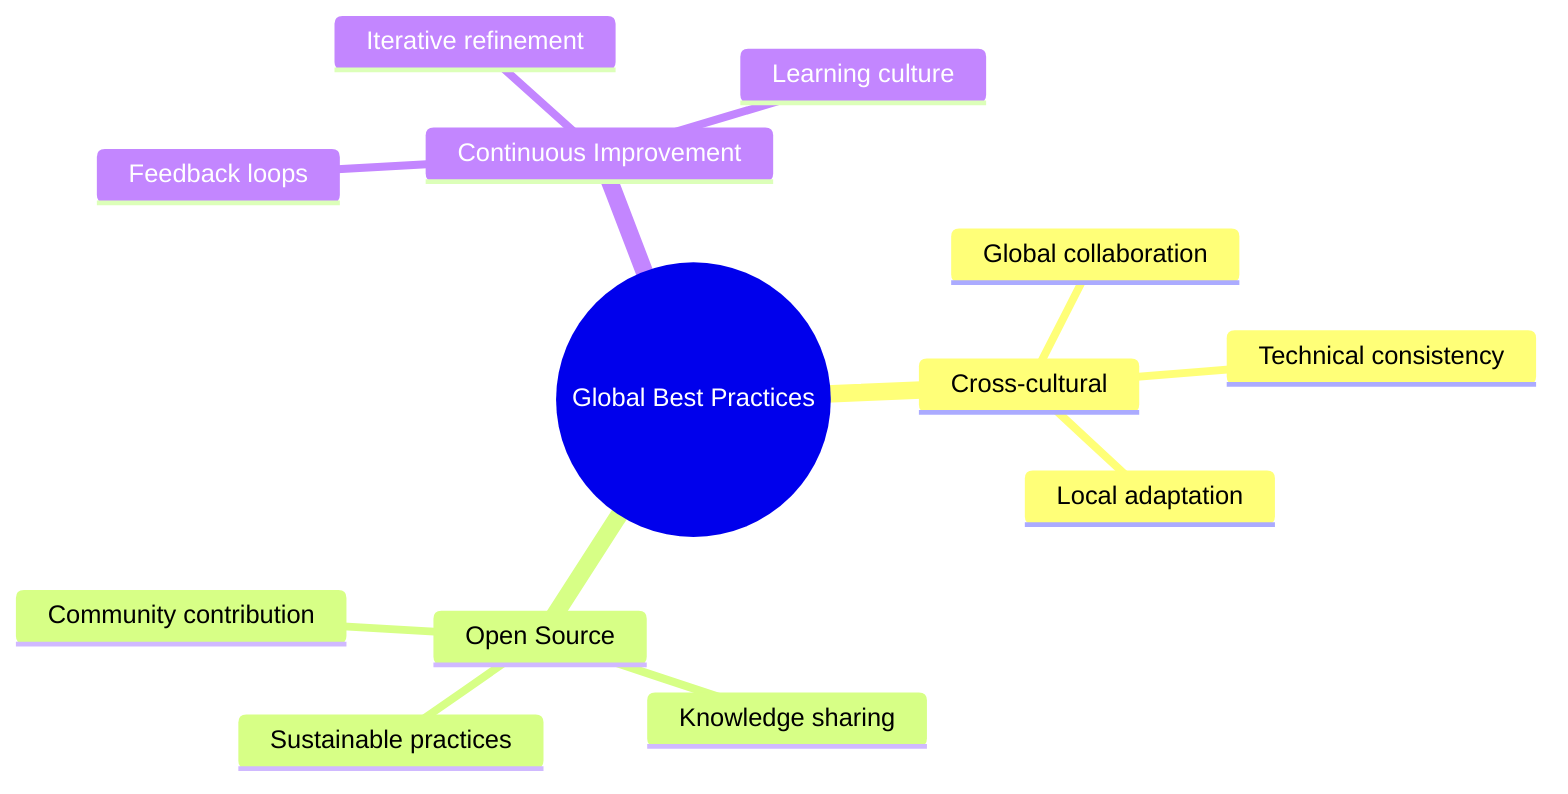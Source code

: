 mindmap
  root((Global Best Practices))
    Cross-cultural
      Global collaboration
      Technical consistency
      Local adaptation
    Open Source
      Community contribution
      Knowledge sharing
      Sustainable practices
    Continuous Improvement
      Feedback loops
      Iterative refinement
      Learning culture